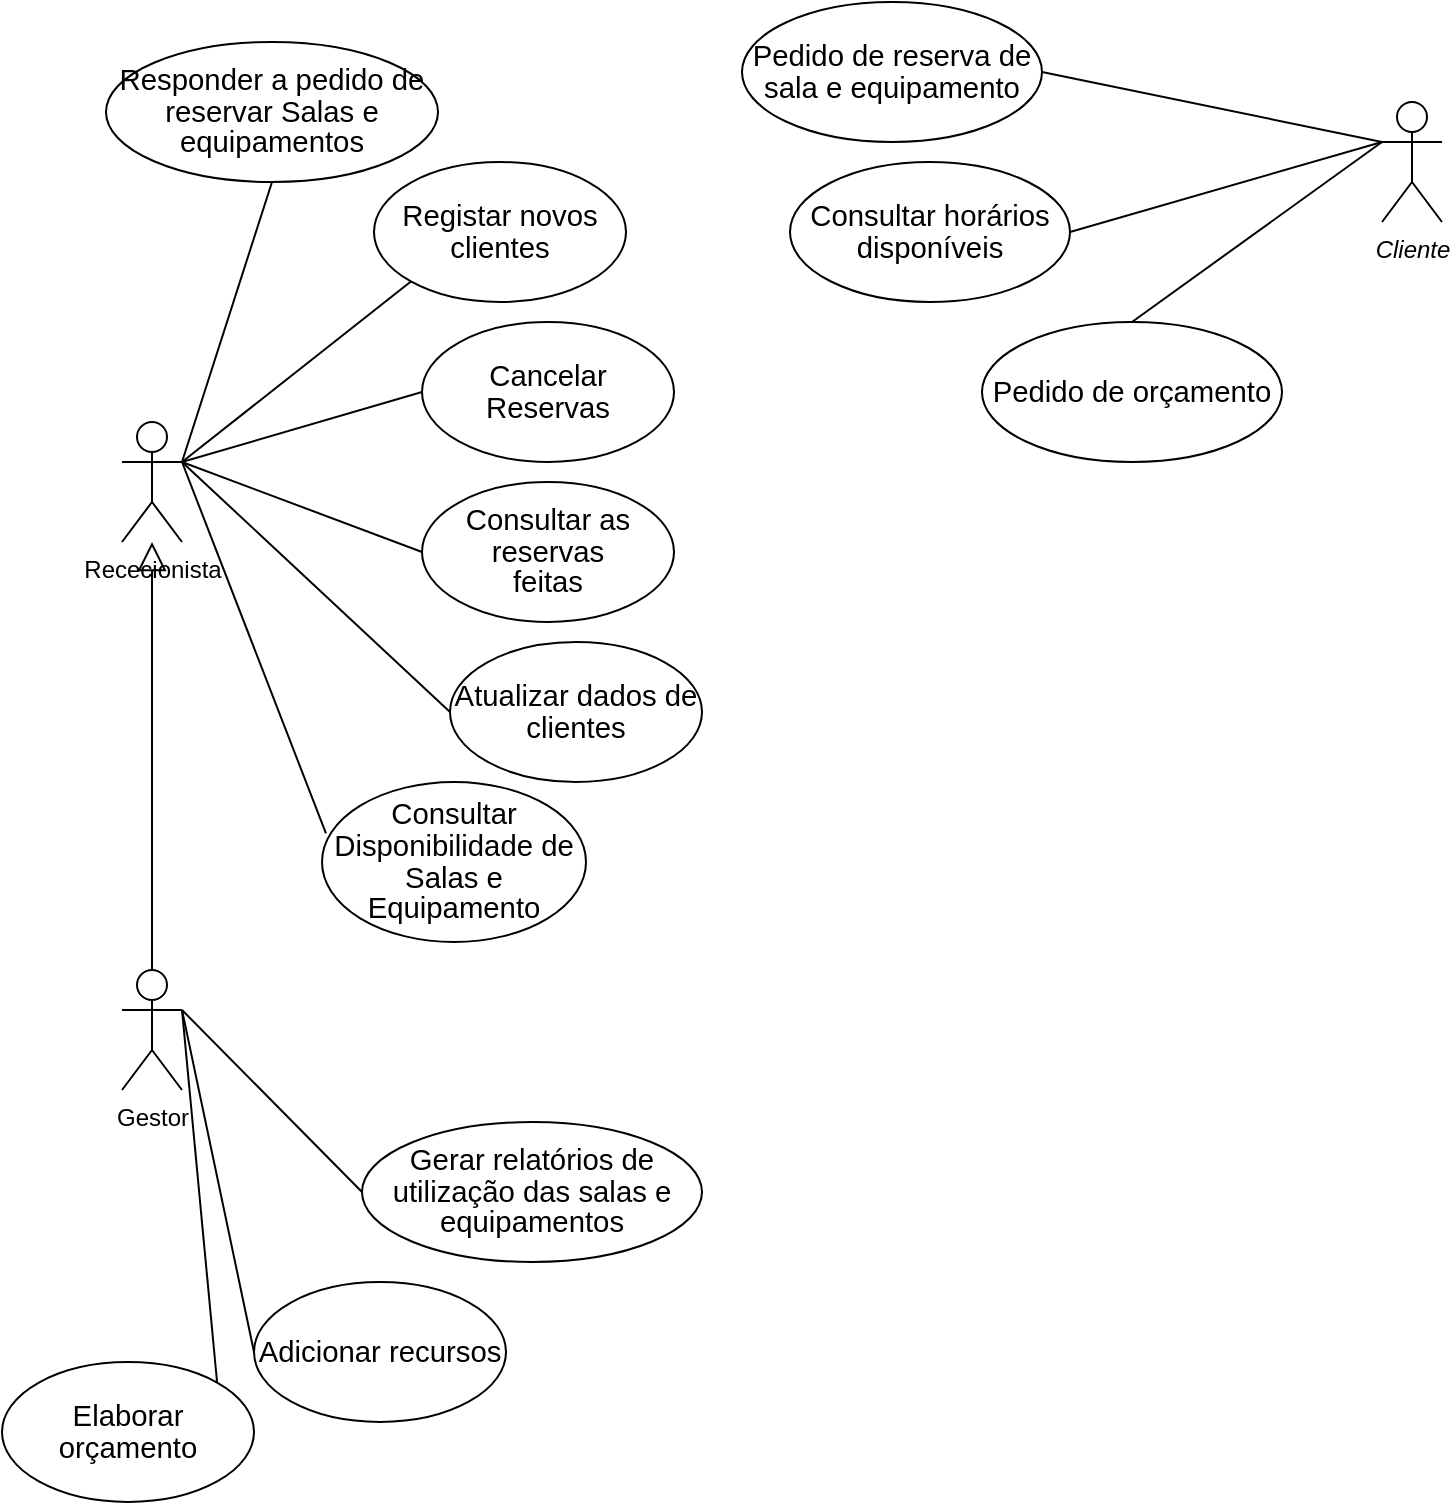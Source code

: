<mxfile version="26.0.2" pages="2">
  <diagram name="Use Case normal" id="_91OfXjMhS5V9stdpYnl">
    <mxGraphModel dx="1290" dy="557" grid="1" gridSize="10" guides="1" tooltips="1" connect="1" arrows="1" fold="1" page="1" pageScale="1" pageWidth="827" pageHeight="1169" math="0" shadow="0">
      <root>
        <mxCell id="0" />
        <mxCell id="1" parent="0" />
        <mxCell id="m1uv0q1TDtLl2snAq41z-1" value="Rececionista" style="shape=umlActor;html=1;verticalLabelPosition=bottom;verticalAlign=top;align=center;" parent="1" vertex="1">
          <mxGeometry x="80" y="270" width="30" height="60" as="geometry" />
        </mxCell>
        <mxCell id="m1uv0q1TDtLl2snAq41z-2" value="Gestor" style="shape=umlActor;html=1;verticalLabelPosition=bottom;verticalAlign=top;align=center;" parent="1" vertex="1">
          <mxGeometry x="80" y="544" width="30" height="60" as="geometry" />
        </mxCell>
        <mxCell id="m1uv0q1TDtLl2snAq41z-6" value="&lt;span style=&quot;font-size:11.0pt;line-height:107%;&lt;br/&gt;font-family:&amp;quot;Aptos&amp;quot;,sans-serif;mso-ascii-theme-font:minor-latin;mso-fareast-font-family:&lt;br/&gt;Aptos;mso-fareast-theme-font:minor-latin;mso-hansi-theme-font:minor-latin;&lt;br/&gt;mso-bidi-font-family:Arial;mso-bidi-theme-font:minor-bidi;mso-ansi-language:&lt;br/&gt;PT;mso-fareast-language:EN-US;mso-bidi-language:AR-SA&quot;&gt;Responder a pedido de reservar Salas e equipamentos&lt;/span&gt;" style="ellipse;whiteSpace=wrap;html=1;fontStyle=0" parent="1" vertex="1">
          <mxGeometry x="72" y="80" width="166" height="70" as="geometry" />
        </mxCell>
        <mxCell id="m1uv0q1TDtLl2snAq41z-10" value="" style="edgeStyle=none;html=1;endArrow=block;endFill=0;endSize=12;verticalAlign=bottom;rounded=0;exitX=0.5;exitY=0;exitDx=0;exitDy=0;exitPerimeter=0;" parent="1" source="m1uv0q1TDtLl2snAq41z-2" target="m1uv0q1TDtLl2snAq41z-1" edge="1">
          <mxGeometry width="160" relative="1" as="geometry">
            <mxPoint x="160" y="430" as="sourcePoint" />
            <mxPoint x="320" y="430" as="targetPoint" />
          </mxGeometry>
        </mxCell>
        <mxCell id="m1uv0q1TDtLl2snAq41z-11" value="&lt;span style=&quot;font-size:11.0pt;line-height:107%;&lt;br/&gt;font-family:&amp;quot;Aptos&amp;quot;,sans-serif;mso-ascii-theme-font:minor-latin;mso-fareast-font-family:&lt;br/&gt;Aptos;mso-fareast-theme-font:minor-latin;mso-hansi-theme-font:minor-latin;&lt;br/&gt;mso-bidi-font-family:Arial;mso-bidi-theme-font:minor-bidi;mso-ansi-language:&lt;br/&gt;PT;mso-fareast-language:EN-US;mso-bidi-language:AR-SA&quot;&gt;Registar novos clientes&lt;/span&gt;" style="ellipse;whiteSpace=wrap;html=1;fontStyle=0" parent="1" vertex="1">
          <mxGeometry x="206" y="140" width="126" height="70" as="geometry" />
        </mxCell>
        <mxCell id="m1uv0q1TDtLl2snAq41z-12" value="&lt;span style=&quot;font-size:11.0pt;line-height:107%;&lt;br/&gt;font-family:&amp;quot;Aptos&amp;quot;,sans-serif;mso-ascii-theme-font:minor-latin;mso-fareast-font-family:&lt;br/&gt;Aptos;mso-fareast-theme-font:minor-latin;mso-hansi-theme-font:minor-latin;&lt;br/&gt;mso-bidi-font-family:Arial;mso-bidi-theme-font:minor-bidi;mso-ansi-language:&lt;br/&gt;PT;mso-fareast-language:EN-US;mso-bidi-language:AR-SA&quot;&gt;Cancelar Reservas&lt;/span&gt;" style="ellipse;whiteSpace=wrap;html=1;fontStyle=0" parent="1" vertex="1">
          <mxGeometry x="230" y="220" width="126" height="70" as="geometry" />
        </mxCell>
        <mxCell id="m1uv0q1TDtLl2snAq41z-13" value="&lt;span style=&quot;font-size:11.0pt;line-height:107%;&lt;br/&gt;font-family:&amp;quot;Aptos&amp;quot;,sans-serif;mso-ascii-theme-font:minor-latin;mso-fareast-font-family:&lt;br/&gt;Aptos;mso-fareast-theme-font:minor-latin;mso-hansi-theme-font:minor-latin;&lt;br/&gt;mso-bidi-font-family:Arial;mso-bidi-theme-font:minor-bidi;mso-ansi-language:&lt;br/&gt;PT;mso-fareast-language:EN-US;mso-bidi-language:AR-SA&quot;&gt;Consultar as reservas&lt;br/&gt;feitas&lt;/span&gt;" style="ellipse;whiteSpace=wrap;html=1;fontStyle=0" parent="1" vertex="1">
          <mxGeometry x="230" y="300" width="126" height="70" as="geometry" />
        </mxCell>
        <mxCell id="m1uv0q1TDtLl2snAq41z-14" value="&lt;span style=&quot;font-size:11.0pt;line-height:107%;&lt;br/&gt;font-family:&amp;quot;Aptos&amp;quot;,sans-serif;mso-ascii-theme-font:minor-latin;mso-fareast-font-family:&lt;br/&gt;Aptos;mso-fareast-theme-font:minor-latin;mso-hansi-theme-font:minor-latin;&lt;br/&gt;mso-bidi-font-family:Arial;mso-bidi-theme-font:minor-bidi;mso-ansi-language:&lt;br/&gt;PT;mso-fareast-language:EN-US;mso-bidi-language:AR-SA&quot;&gt;Atualizar dados de&lt;br/&gt;clientes&lt;/span&gt;" style="ellipse;whiteSpace=wrap;html=1;fontStyle=0" parent="1" vertex="1">
          <mxGeometry x="244" y="380" width="126" height="70" as="geometry" />
        </mxCell>
        <mxCell id="m1uv0q1TDtLl2snAq41z-15" value="&lt;span style=&quot;font-size:11.0pt;line-height:107%;&lt;br/&gt;font-family:&amp;quot;Aptos&amp;quot;,sans-serif;mso-ascii-theme-font:minor-latin;mso-fareast-font-family:&lt;br/&gt;Aptos;mso-fareast-theme-font:minor-latin;mso-hansi-theme-font:minor-latin;&lt;br/&gt;mso-bidi-font-family:Arial;mso-bidi-theme-font:minor-bidi;mso-ansi-language:&lt;br/&gt;PT;mso-fareast-language:EN-US;mso-bidi-language:AR-SA&quot;&gt;Gerar relatórios de&lt;br/&gt;utilização das salas e equipamentos&lt;/span&gt;" style="ellipse;whiteSpace=wrap;html=1;fontStyle=0" parent="1" vertex="1">
          <mxGeometry x="200" y="620" width="170" height="70" as="geometry" />
        </mxCell>
        <mxCell id="m1uv0q1TDtLl2snAq41z-16" value="&lt;span style=&quot;font-size:11.0pt;line-height:107%;&lt;br/&gt;font-family:&amp;quot;Aptos&amp;quot;,sans-serif;mso-ascii-theme-font:minor-latin;mso-fareast-font-family:&lt;br/&gt;Aptos;mso-fareast-theme-font:minor-latin;mso-hansi-theme-font:minor-latin;&lt;br/&gt;mso-bidi-font-family:Arial;mso-bidi-theme-font:minor-bidi;mso-ansi-language:&lt;br/&gt;PT;mso-fareast-language:EN-US;mso-bidi-language:AR-SA&quot;&gt;Adicionar recursos&lt;/span&gt;" style="ellipse;whiteSpace=wrap;html=1;fontStyle=0" parent="1" vertex="1">
          <mxGeometry x="146" y="700" width="126" height="70" as="geometry" />
        </mxCell>
        <mxCell id="m1uv0q1TDtLl2snAq41z-18" value="&lt;span style=&quot;font-size:11.0pt;line-height:107%;&lt;br/&gt;font-family:&amp;quot;Aptos&amp;quot;,sans-serif;mso-ascii-theme-font:minor-latin;mso-fareast-font-family:&lt;br/&gt;Aptos;mso-fareast-theme-font:minor-latin;mso-hansi-theme-font:minor-latin;&lt;br/&gt;mso-bidi-font-family:Arial;mso-bidi-theme-font:minor-bidi;mso-ansi-language:&lt;br/&gt;PT;mso-fareast-language:EN-US;mso-bidi-language:AR-SA&quot;&gt;Elaborar orçamento&lt;/span&gt;" style="ellipse;whiteSpace=wrap;html=1;fontStyle=0" parent="1" vertex="1">
          <mxGeometry x="20" y="740" width="126" height="70" as="geometry" />
        </mxCell>
        <mxCell id="m1uv0q1TDtLl2snAq41z-20" value="" style="edgeStyle=none;html=1;endArrow=none;verticalAlign=bottom;rounded=0;exitX=1;exitY=0.333;exitDx=0;exitDy=0;exitPerimeter=0;entryX=0.5;entryY=1;entryDx=0;entryDy=0;" parent="1" source="m1uv0q1TDtLl2snAq41z-1" target="m1uv0q1TDtLl2snAq41z-6" edge="1">
          <mxGeometry width="160" relative="1" as="geometry">
            <mxPoint x="110" y="240" as="sourcePoint" />
            <mxPoint x="270" y="240" as="targetPoint" />
          </mxGeometry>
        </mxCell>
        <mxCell id="m1uv0q1TDtLl2snAq41z-21" value="" style="edgeStyle=none;html=1;endArrow=none;verticalAlign=bottom;rounded=0;exitX=1;exitY=0.333;exitDx=0;exitDy=0;exitPerimeter=0;entryX=0;entryY=1;entryDx=0;entryDy=0;" parent="1" source="m1uv0q1TDtLl2snAq41z-1" target="m1uv0q1TDtLl2snAq41z-11" edge="1">
          <mxGeometry width="160" relative="1" as="geometry">
            <mxPoint x="110" y="240" as="sourcePoint" />
            <mxPoint x="270" y="240" as="targetPoint" />
          </mxGeometry>
        </mxCell>
        <mxCell id="m1uv0q1TDtLl2snAq41z-22" value="" style="edgeStyle=none;html=1;endArrow=none;verticalAlign=bottom;rounded=0;entryX=0;entryY=0.5;entryDx=0;entryDy=0;" parent="1" target="m1uv0q1TDtLl2snAq41z-12" edge="1">
          <mxGeometry width="160" relative="1" as="geometry">
            <mxPoint x="110" y="290" as="sourcePoint" />
            <mxPoint x="234" y="210" as="targetPoint" />
          </mxGeometry>
        </mxCell>
        <mxCell id="m1uv0q1TDtLl2snAq41z-23" value="" style="edgeStyle=none;html=1;endArrow=none;verticalAlign=bottom;rounded=0;entryX=0;entryY=0.5;entryDx=0;entryDy=0;exitX=1;exitY=0.333;exitDx=0;exitDy=0;exitPerimeter=0;" parent="1" source="m1uv0q1TDtLl2snAq41z-1" target="m1uv0q1TDtLl2snAq41z-13" edge="1">
          <mxGeometry width="160" relative="1" as="geometry">
            <mxPoint x="120" y="300" as="sourcePoint" />
            <mxPoint x="237" y="264" as="targetPoint" />
          </mxGeometry>
        </mxCell>
        <mxCell id="m1uv0q1TDtLl2snAq41z-24" value="" style="edgeStyle=none;html=1;endArrow=none;verticalAlign=bottom;rounded=0;entryX=0;entryY=0.5;entryDx=0;entryDy=0;exitX=1;exitY=0.333;exitDx=0;exitDy=0;exitPerimeter=0;" parent="1" source="m1uv0q1TDtLl2snAq41z-1" target="m1uv0q1TDtLl2snAq41z-14" edge="1">
          <mxGeometry width="160" relative="1" as="geometry">
            <mxPoint x="120" y="310" as="sourcePoint" />
            <mxPoint x="240" y="345" as="targetPoint" />
          </mxGeometry>
        </mxCell>
        <mxCell id="m1uv0q1TDtLl2snAq41z-25" value="" style="edgeStyle=none;html=1;endArrow=none;verticalAlign=bottom;rounded=0;entryX=0;entryY=0.5;entryDx=0;entryDy=0;exitX=1;exitY=0.333;exitDx=0;exitDy=0;exitPerimeter=0;" parent="1" source="m1uv0q1TDtLl2snAq41z-2" target="m1uv0q1TDtLl2snAq41z-15" edge="1">
          <mxGeometry width="160" relative="1" as="geometry">
            <mxPoint x="120" y="300" as="sourcePoint" />
            <mxPoint x="240" y="425" as="targetPoint" />
          </mxGeometry>
        </mxCell>
        <mxCell id="m1uv0q1TDtLl2snAq41z-26" value="" style="edgeStyle=none;html=1;endArrow=none;verticalAlign=bottom;rounded=0;entryX=0;entryY=0.5;entryDx=0;entryDy=0;exitX=1;exitY=0.333;exitDx=0;exitDy=0;exitPerimeter=0;" parent="1" source="m1uv0q1TDtLl2snAq41z-2" target="m1uv0q1TDtLl2snAq41z-16" edge="1">
          <mxGeometry width="160" relative="1" as="geometry">
            <mxPoint x="120" y="490" as="sourcePoint" />
            <mxPoint x="240" y="505" as="targetPoint" />
          </mxGeometry>
        </mxCell>
        <mxCell id="m1uv0q1TDtLl2snAq41z-28" value="" style="edgeStyle=none;html=1;endArrow=none;verticalAlign=bottom;rounded=0;entryX=1;entryY=0;entryDx=0;entryDy=0;exitX=1;exitY=0.333;exitDx=0;exitDy=0;exitPerimeter=0;" parent="1" source="m1uv0q1TDtLl2snAq41z-2" target="m1uv0q1TDtLl2snAq41z-18" edge="1">
          <mxGeometry width="160" relative="1" as="geometry">
            <mxPoint x="120" y="490" as="sourcePoint" />
            <mxPoint x="208" y="640" as="targetPoint" />
          </mxGeometry>
        </mxCell>
        <mxCell id="m1uv0q1TDtLl2snAq41z-29" value="&lt;i&gt;Cliente&lt;/i&gt;" style="shape=umlActor;html=1;verticalLabelPosition=bottom;verticalAlign=top;align=center;" parent="1" vertex="1">
          <mxGeometry x="710" y="110" width="30" height="60" as="geometry" />
        </mxCell>
        <mxCell id="m1uv0q1TDtLl2snAq41z-33" value="" style="edgeStyle=none;html=1;endArrow=none;verticalAlign=bottom;rounded=0;exitX=1;exitY=0.5;exitDx=0;exitDy=0;entryX=0;entryY=0.333;entryDx=0;entryDy=0;entryPerimeter=0;" parent="1" source="m1uv0q1TDtLl2snAq41z-35" target="m1uv0q1TDtLl2snAq41z-29" edge="1">
          <mxGeometry width="160" relative="1" as="geometry">
            <mxPoint x="342" y="185" as="sourcePoint" />
            <mxPoint x="590" y="230" as="targetPoint" />
          </mxGeometry>
        </mxCell>
        <mxCell id="m1uv0q1TDtLl2snAq41z-35" value="&lt;span style=&quot;font-size:11.0pt;line-height:107%;&lt;br/&gt;font-family:&amp;quot;Aptos&amp;quot;,sans-serif;mso-ascii-theme-font:minor-latin;mso-fareast-font-family:&lt;br/&gt;Aptos;mso-fareast-theme-font:minor-latin;mso-hansi-theme-font:minor-latin;&lt;br/&gt;mso-bidi-font-family:Arial;mso-bidi-theme-font:minor-bidi;mso-ansi-language:&lt;br/&gt;PT;mso-fareast-language:EN-US;mso-bidi-language:AR-SA&quot;&gt;Consultar horários disponíveis&lt;/span&gt;" style="ellipse;whiteSpace=wrap;html=1;" parent="1" vertex="1">
          <mxGeometry x="414" y="140" width="140" height="70" as="geometry" />
        </mxCell>
        <mxCell id="m1uv0q1TDtLl2snAq41z-36" value="" style="edgeStyle=none;html=1;endArrow=none;verticalAlign=bottom;rounded=0;entryX=0;entryY=0.333;entryDx=0;entryDy=0;entryPerimeter=0;exitX=1;exitY=0.5;exitDx=0;exitDy=0;" parent="1" source="MSG8KeS3NSB1iy2sjHzy-1" target="m1uv0q1TDtLl2snAq41z-29" edge="1">
          <mxGeometry width="160" relative="1" as="geometry">
            <mxPoint x="560" y="120" as="sourcePoint" />
            <mxPoint x="730" y="190" as="targetPoint" />
          </mxGeometry>
        </mxCell>
        <mxCell id="R8Dc4k4uLWk9_VorOqXX-2" value="&lt;span style=&quot;font-size:11.0pt;line-height:107%;&lt;br/&gt;font-family:&amp;quot;Aptos&amp;quot;,sans-serif;mso-ascii-theme-font:minor-latin;mso-fareast-font-family:&lt;br/&gt;Aptos;mso-fareast-theme-font:minor-latin;mso-hansi-theme-font:minor-latin;&lt;br/&gt;mso-bidi-font-family:Arial;mso-bidi-theme-font:minor-bidi;mso-ansi-language:&lt;br/&gt;PT;mso-fareast-language:EN-US;mso-bidi-language:AR-SA&quot;&gt;Consultar Disponibilidade de Salas e Equipamento&lt;/span&gt;" style="ellipse;whiteSpace=wrap;html=1;fontStyle=0" parent="1" vertex="1">
          <mxGeometry x="180" y="450" width="132" height="80" as="geometry" />
        </mxCell>
        <mxCell id="R8Dc4k4uLWk9_VorOqXX-4" value="" style="edgeStyle=none;html=1;endArrow=none;verticalAlign=bottom;rounded=0;entryX=0.015;entryY=0.321;entryDx=0;entryDy=0;entryPerimeter=0;" parent="1" target="R8Dc4k4uLWk9_VorOqXX-2" edge="1">
          <mxGeometry width="160" relative="1" as="geometry">
            <mxPoint x="110" y="290" as="sourcePoint" />
            <mxPoint x="238" y="495" as="targetPoint" />
          </mxGeometry>
        </mxCell>
        <mxCell id="MSG8KeS3NSB1iy2sjHzy-1" value="&lt;span style=&quot;font-size:11.0pt;line-height:107%;&lt;br/&gt;font-family:&amp;quot;Aptos&amp;quot;,sans-serif;mso-ascii-theme-font:minor-latin;mso-fareast-font-family:&lt;br/&gt;Aptos;mso-fareast-theme-font:minor-latin;mso-hansi-theme-font:minor-latin;&lt;br/&gt;mso-bidi-font-family:Arial;mso-bidi-theme-font:minor-bidi;mso-ansi-language:&lt;br/&gt;PT;mso-fareast-language:EN-US;mso-bidi-language:AR-SA&quot;&gt;Pedido de reserva de sala e equipamento&lt;/span&gt;" style="ellipse;whiteSpace=wrap;html=1;" parent="1" vertex="1">
          <mxGeometry x="390" y="60" width="150" height="70" as="geometry" />
        </mxCell>
        <mxCell id="MSG8KeS3NSB1iy2sjHzy-2" value="&lt;span style=&quot;font-size:11.0pt;line-height:107%;&lt;br/&gt;font-family:&amp;quot;Aptos&amp;quot;,sans-serif;mso-ascii-theme-font:minor-latin;mso-fareast-font-family:&lt;br/&gt;Aptos;mso-fareast-theme-font:minor-latin;mso-hansi-theme-font:minor-latin;&lt;br/&gt;mso-bidi-font-family:Arial;mso-bidi-theme-font:minor-bidi;mso-ansi-language:&lt;br/&gt;PT;mso-fareast-language:EN-US;mso-bidi-language:AR-SA&quot;&gt;Pedido de orçamento&lt;/span&gt;" style="ellipse;whiteSpace=wrap;html=1;" parent="1" vertex="1">
          <mxGeometry x="510" y="220" width="150" height="70" as="geometry" />
        </mxCell>
        <mxCell id="MSG8KeS3NSB1iy2sjHzy-3" value="" style="edgeStyle=none;html=1;endArrow=none;verticalAlign=bottom;rounded=0;exitX=0.5;exitY=0;exitDx=0;exitDy=0;entryX=0;entryY=0.333;entryDx=0;entryDy=0;entryPerimeter=0;" parent="1" source="MSG8KeS3NSB1iy2sjHzy-2" target="m1uv0q1TDtLl2snAq41z-29" edge="1">
          <mxGeometry width="160" relative="1" as="geometry">
            <mxPoint x="656" y="335" as="sourcePoint" />
            <mxPoint x="720" y="140" as="targetPoint" />
          </mxGeometry>
        </mxCell>
      </root>
    </mxGraphModel>
  </diagram>
  <diagram id="ArhfXLuCR7dbKw8Y2yjF" name="Com casos indevidos ">
    <mxGraphModel dx="1248" dy="534" grid="1" gridSize="10" guides="1" tooltips="1" connect="1" arrows="1" fold="1" page="1" pageScale="1" pageWidth="827" pageHeight="1169" math="0" shadow="0">
      <root>
        <mxCell id="0" />
        <mxCell id="1" parent="0" />
        <mxCell id="BONhmQp1cz_VI1bNRg2f-1" value="Rececionista" style="shape=umlActor;html=1;verticalLabelPosition=bottom;verticalAlign=top;align=center;" parent="1" vertex="1">
          <mxGeometry x="70" y="280" width="30" height="60" as="geometry" />
        </mxCell>
        <mxCell id="BONhmQp1cz_VI1bNRg2f-2" value="Gestor" style="shape=umlActor;html=1;verticalLabelPosition=bottom;verticalAlign=top;align=center;" parent="1" vertex="1">
          <mxGeometry x="70" y="554" width="30" height="60" as="geometry" />
        </mxCell>
        <mxCell id="BONhmQp1cz_VI1bNRg2f-3" value="&lt;span style=&quot;font-size:11.0pt;line-height:107%;&lt;br/&gt;font-family:&amp;quot;Aptos&amp;quot;,sans-serif;mso-ascii-theme-font:minor-latin;mso-fareast-font-family:&lt;br/&gt;Aptos;mso-fareast-theme-font:minor-latin;mso-hansi-theme-font:minor-latin;&lt;br/&gt;mso-bidi-font-family:Arial;mso-bidi-theme-font:minor-bidi;mso-ansi-language:&lt;br/&gt;PT;mso-fareast-language:EN-US;mso-bidi-language:AR-SA&quot;&gt;Responder a pedido de reservas de salas/equip.&lt;/span&gt;" style="ellipse;whiteSpace=wrap;html=1;fontStyle=0" parent="1" vertex="1">
          <mxGeometry x="120" y="80" width="180" height="70" as="geometry" />
        </mxCell>
        <mxCell id="BONhmQp1cz_VI1bNRg2f-4" value="" style="edgeStyle=none;html=1;endArrow=block;endFill=0;endSize=12;verticalAlign=bottom;rounded=0;exitX=0.5;exitY=0;exitDx=0;exitDy=0;exitPerimeter=0;" parent="1" source="BONhmQp1cz_VI1bNRg2f-2" target="BONhmQp1cz_VI1bNRg2f-1" edge="1">
          <mxGeometry width="160" relative="1" as="geometry">
            <mxPoint x="150" y="440" as="sourcePoint" />
            <mxPoint x="310" y="440" as="targetPoint" />
          </mxGeometry>
        </mxCell>
        <mxCell id="BONhmQp1cz_VI1bNRg2f-5" value="&lt;span style=&quot;font-size:11.0pt;line-height:107%;&lt;br/&gt;font-family:&amp;quot;Aptos&amp;quot;,sans-serif;mso-ascii-theme-font:minor-latin;mso-fareast-font-family:&lt;br/&gt;Aptos;mso-fareast-theme-font:minor-latin;mso-hansi-theme-font:minor-latin;&lt;br/&gt;mso-bidi-font-family:Arial;mso-bidi-theme-font:minor-bidi;mso-ansi-language:&lt;br/&gt;PT;mso-fareast-language:EN-US;mso-bidi-language:AR-SA&quot;&gt;Registar novos clientes&lt;/span&gt;" style="ellipse;whiteSpace=wrap;html=1;fontStyle=0" parent="1" vertex="1">
          <mxGeometry x="196" y="150" width="126" height="70" as="geometry" />
        </mxCell>
        <mxCell id="BONhmQp1cz_VI1bNRg2f-6" value="&lt;span style=&quot;font-size:11.0pt;line-height:107%;&lt;br/&gt;font-family:&amp;quot;Aptos&amp;quot;,sans-serif;mso-ascii-theme-font:minor-latin;mso-fareast-font-family:&lt;br/&gt;Aptos;mso-fareast-theme-font:minor-latin;mso-hansi-theme-font:minor-latin;&lt;br/&gt;mso-bidi-font-family:Arial;mso-bidi-theme-font:minor-bidi;mso-ansi-language:&lt;br/&gt;PT;mso-fareast-language:EN-US;mso-bidi-language:AR-SA&quot;&gt;Cancelar Reservas&lt;/span&gt;" style="ellipse;whiteSpace=wrap;html=1;fontStyle=0" parent="1" vertex="1">
          <mxGeometry x="220" y="230" width="126" height="70" as="geometry" />
        </mxCell>
        <mxCell id="BONhmQp1cz_VI1bNRg2f-7" value="&lt;span style=&quot;font-size:11.0pt;line-height:107%;&lt;br/&gt;font-family:&amp;quot;Aptos&amp;quot;,sans-serif;mso-ascii-theme-font:minor-latin;mso-fareast-font-family:&lt;br/&gt;Aptos;mso-fareast-theme-font:minor-latin;mso-hansi-theme-font:minor-latin;&lt;br/&gt;mso-bidi-font-family:Arial;mso-bidi-theme-font:minor-bidi;mso-ansi-language:&lt;br/&gt;PT;mso-fareast-language:EN-US;mso-bidi-language:AR-SA&quot;&gt;Consultar as reservas&lt;br/&gt;feitas&lt;/span&gt;" style="ellipse;whiteSpace=wrap;html=1;fontStyle=0" parent="1" vertex="1">
          <mxGeometry x="220" y="310" width="126" height="70" as="geometry" />
        </mxCell>
        <mxCell id="BONhmQp1cz_VI1bNRg2f-8" value="&lt;span style=&quot;font-size:11.0pt;line-height:107%;&lt;br/&gt;font-family:&amp;quot;Aptos&amp;quot;,sans-serif;mso-ascii-theme-font:minor-latin;mso-fareast-font-family:&lt;br/&gt;Aptos;mso-fareast-theme-font:minor-latin;mso-hansi-theme-font:minor-latin;&lt;br/&gt;mso-bidi-font-family:Arial;mso-bidi-theme-font:minor-bidi;mso-ansi-language:&lt;br/&gt;PT;mso-fareast-language:EN-US;mso-bidi-language:AR-SA&quot;&gt;Atualizar dados de&lt;br/&gt;clientes&lt;/span&gt;" style="ellipse;whiteSpace=wrap;html=1;fontStyle=0" parent="1" vertex="1">
          <mxGeometry x="234" y="390" width="126" height="70" as="geometry" />
        </mxCell>
        <mxCell id="BONhmQp1cz_VI1bNRg2f-9" value="&lt;span style=&quot;font-size:11.0pt;line-height:107%;&lt;br/&gt;font-family:&amp;quot;Aptos&amp;quot;,sans-serif;mso-ascii-theme-font:minor-latin;mso-fareast-font-family:&lt;br/&gt;Aptos;mso-fareast-theme-font:minor-latin;mso-hansi-theme-font:minor-latin;&lt;br/&gt;mso-bidi-font-family:Arial;mso-bidi-theme-font:minor-bidi;mso-ansi-language:&lt;br/&gt;PT;mso-fareast-language:EN-US;mso-bidi-language:AR-SA&quot;&gt;Gerar relatórios de&lt;br/&gt;utilização das salas e equipamentos&lt;/span&gt;" style="ellipse;whiteSpace=wrap;html=1;fontStyle=0" parent="1" vertex="1">
          <mxGeometry x="190" y="630" width="170" height="70" as="geometry" />
        </mxCell>
        <mxCell id="BONhmQp1cz_VI1bNRg2f-10" value="&lt;span style=&quot;font-size:11.0pt;line-height:107%;&lt;br/&gt;font-family:&amp;quot;Aptos&amp;quot;,sans-serif;mso-ascii-theme-font:minor-latin;mso-fareast-font-family:&lt;br/&gt;Aptos;mso-fareast-theme-font:minor-latin;mso-hansi-theme-font:minor-latin;&lt;br/&gt;mso-bidi-font-family:Arial;mso-bidi-theme-font:minor-bidi;mso-ansi-language:&lt;br/&gt;PT;mso-fareast-language:EN-US;mso-bidi-language:AR-SA&quot;&gt;Adicionar recursos&lt;/span&gt;" style="ellipse;whiteSpace=wrap;html=1;fontStyle=0" parent="1" vertex="1">
          <mxGeometry x="136" y="710" width="126" height="70" as="geometry" />
        </mxCell>
        <mxCell id="BONhmQp1cz_VI1bNRg2f-12" value="&lt;span style=&quot;font-size:11.0pt;line-height:107%;&lt;br/&gt;font-family:&amp;quot;Aptos&amp;quot;,sans-serif;mso-ascii-theme-font:minor-latin;mso-fareast-font-family:&lt;br/&gt;Aptos;mso-fareast-theme-font:minor-latin;mso-hansi-theme-font:minor-latin;&lt;br/&gt;mso-bidi-font-family:Arial;mso-bidi-theme-font:minor-bidi;mso-ansi-language:&lt;br/&gt;PT;mso-fareast-language:EN-US;mso-bidi-language:AR-SA&quot;&gt;Elaborar orçamento&lt;/span&gt;" style="ellipse;whiteSpace=wrap;html=1;fontStyle=0" parent="1" vertex="1">
          <mxGeometry x="10" y="750" width="126" height="70" as="geometry" />
        </mxCell>
        <mxCell id="BONhmQp1cz_VI1bNRg2f-13" value="" style="edgeStyle=none;html=1;endArrow=none;verticalAlign=bottom;rounded=0;exitX=1;exitY=0.333;exitDx=0;exitDy=0;exitPerimeter=0;entryX=0.5;entryY=1;entryDx=0;entryDy=0;" parent="1" source="BONhmQp1cz_VI1bNRg2f-1" target="BONhmQp1cz_VI1bNRg2f-3" edge="1">
          <mxGeometry width="160" relative="1" as="geometry">
            <mxPoint x="100" y="250" as="sourcePoint" />
            <mxPoint x="260" y="250" as="targetPoint" />
          </mxGeometry>
        </mxCell>
        <mxCell id="BONhmQp1cz_VI1bNRg2f-14" value="" style="edgeStyle=none;html=1;endArrow=none;verticalAlign=bottom;rounded=0;exitX=1;exitY=0.333;exitDx=0;exitDy=0;exitPerimeter=0;entryX=0;entryY=1;entryDx=0;entryDy=0;" parent="1" source="BONhmQp1cz_VI1bNRg2f-1" target="BONhmQp1cz_VI1bNRg2f-5" edge="1">
          <mxGeometry width="160" relative="1" as="geometry">
            <mxPoint x="100" y="250" as="sourcePoint" />
            <mxPoint x="260" y="250" as="targetPoint" />
          </mxGeometry>
        </mxCell>
        <mxCell id="BONhmQp1cz_VI1bNRg2f-15" value="" style="edgeStyle=none;html=1;endArrow=none;verticalAlign=bottom;rounded=0;entryX=0;entryY=0.5;entryDx=0;entryDy=0;" parent="1" target="BONhmQp1cz_VI1bNRg2f-6" edge="1">
          <mxGeometry width="160" relative="1" as="geometry">
            <mxPoint x="100" y="300" as="sourcePoint" />
            <mxPoint x="224" y="220" as="targetPoint" />
          </mxGeometry>
        </mxCell>
        <mxCell id="BONhmQp1cz_VI1bNRg2f-16" value="" style="edgeStyle=none;html=1;endArrow=none;verticalAlign=bottom;rounded=0;entryX=0;entryY=0.5;entryDx=0;entryDy=0;exitX=1;exitY=0.333;exitDx=0;exitDy=0;exitPerimeter=0;" parent="1" source="BONhmQp1cz_VI1bNRg2f-1" target="BONhmQp1cz_VI1bNRg2f-7" edge="1">
          <mxGeometry width="160" relative="1" as="geometry">
            <mxPoint x="110" y="310" as="sourcePoint" />
            <mxPoint x="227" y="274" as="targetPoint" />
          </mxGeometry>
        </mxCell>
        <mxCell id="BONhmQp1cz_VI1bNRg2f-17" value="" style="edgeStyle=none;html=1;endArrow=none;verticalAlign=bottom;rounded=0;entryX=0;entryY=0.5;entryDx=0;entryDy=0;exitX=1;exitY=0.333;exitDx=0;exitDy=0;exitPerimeter=0;" parent="1" source="BONhmQp1cz_VI1bNRg2f-1" target="BONhmQp1cz_VI1bNRg2f-8" edge="1">
          <mxGeometry width="160" relative="1" as="geometry">
            <mxPoint x="110" y="320" as="sourcePoint" />
            <mxPoint x="230" y="355" as="targetPoint" />
          </mxGeometry>
        </mxCell>
        <mxCell id="BONhmQp1cz_VI1bNRg2f-18" value="" style="edgeStyle=none;html=1;endArrow=none;verticalAlign=bottom;rounded=0;entryX=0;entryY=0.5;entryDx=0;entryDy=0;exitX=1;exitY=0.333;exitDx=0;exitDy=0;exitPerimeter=0;" parent="1" source="BONhmQp1cz_VI1bNRg2f-2" target="BONhmQp1cz_VI1bNRg2f-9" edge="1">
          <mxGeometry width="160" relative="1" as="geometry">
            <mxPoint x="110" y="310" as="sourcePoint" />
            <mxPoint x="230" y="435" as="targetPoint" />
          </mxGeometry>
        </mxCell>
        <mxCell id="BONhmQp1cz_VI1bNRg2f-19" value="" style="edgeStyle=none;html=1;endArrow=none;verticalAlign=bottom;rounded=0;entryX=0;entryY=0.5;entryDx=0;entryDy=0;exitX=1;exitY=0.333;exitDx=0;exitDy=0;exitPerimeter=0;" parent="1" source="BONhmQp1cz_VI1bNRg2f-2" target="BONhmQp1cz_VI1bNRg2f-10" edge="1">
          <mxGeometry width="160" relative="1" as="geometry">
            <mxPoint x="110" y="500" as="sourcePoint" />
            <mxPoint x="230" y="515" as="targetPoint" />
          </mxGeometry>
        </mxCell>
        <mxCell id="BONhmQp1cz_VI1bNRg2f-21" value="" style="edgeStyle=none;html=1;endArrow=none;verticalAlign=bottom;rounded=0;entryX=1;entryY=0;entryDx=0;entryDy=0;exitX=1;exitY=0.333;exitDx=0;exitDy=0;exitPerimeter=0;" parent="1" source="BONhmQp1cz_VI1bNRg2f-2" target="BONhmQp1cz_VI1bNRg2f-12" edge="1">
          <mxGeometry width="160" relative="1" as="geometry">
            <mxPoint x="110" y="500" as="sourcePoint" />
            <mxPoint x="198" y="650" as="targetPoint" />
          </mxGeometry>
        </mxCell>
        <mxCell id="BONhmQp1cz_VI1bNRg2f-22" value="&lt;i&gt;Cliente&lt;/i&gt;" style="shape=umlActor;html=1;verticalLabelPosition=bottom;verticalAlign=top;align=center;" parent="1" vertex="1">
          <mxGeometry x="700" y="120" width="30" height="60" as="geometry" />
        </mxCell>
        <mxCell id="BONhmQp1cz_VI1bNRg2f-24" value="" style="edgeStyle=none;html=1;endArrow=none;verticalAlign=bottom;rounded=0;entryX=0;entryY=0.333;entryDx=0;entryDy=0;entryPerimeter=0;" parent="1" source="BONhmQp1cz_VI1bNRg2f-25" target="BONhmQp1cz_VI1bNRg2f-22" edge="1">
          <mxGeometry width="160" relative="1" as="geometry">
            <mxPoint x="332" y="195" as="sourcePoint" />
            <mxPoint x="580" y="240" as="targetPoint" />
          </mxGeometry>
        </mxCell>
        <mxCell id="BONhmQp1cz_VI1bNRg2f-25" value="&lt;span style=&quot;font-size:11.0pt;line-height:107%;&lt;br/&gt;font-family:&amp;quot;Aptos&amp;quot;,sans-serif;mso-ascii-theme-font:minor-latin;mso-fareast-font-family:&lt;br/&gt;Aptos;mso-fareast-theme-font:minor-latin;mso-hansi-theme-font:minor-latin;&lt;br/&gt;mso-bidi-font-family:Arial;mso-bidi-theme-font:minor-bidi;mso-ansi-language:&lt;br/&gt;PT;mso-fareast-language:EN-US;mso-bidi-language:AR-SA&quot;&gt;Consultar horários disponíveis&lt;/span&gt;" style="ellipse;whiteSpace=wrap;html=1;" parent="1" vertex="1">
          <mxGeometry x="404" y="150" width="140" height="70" as="geometry" />
        </mxCell>
        <mxCell id="BONhmQp1cz_VI1bNRg2f-30" value="&lt;span style=&quot;font-size:11.0pt;line-height:107%;&lt;br/&gt;font-family:&amp;quot;Aptos&amp;quot;,sans-serif;mso-ascii-theme-font:minor-latin;mso-fareast-font-family:&lt;br/&gt;Aptos;mso-fareast-theme-font:minor-latin;mso-hansi-theme-font:minor-latin;&lt;br/&gt;mso-bidi-font-family:Arial;mso-bidi-theme-font:minor-bidi;mso-ansi-language:&lt;br/&gt;PT;mso-fareast-language:EN-US;mso-bidi-language:AR-SA&quot;&gt;Consultar Disponibilidade de Salas e Equipamento&lt;/span&gt;" style="ellipse;whiteSpace=wrap;html=1;fontStyle=0" parent="1" vertex="1">
          <mxGeometry x="146" y="470" width="176" height="80" as="geometry" />
        </mxCell>
        <mxCell id="BONhmQp1cz_VI1bNRg2f-31" value="" style="edgeStyle=none;html=1;endArrow=none;verticalAlign=bottom;rounded=0;entryX=0.015;entryY=0.321;entryDx=0;entryDy=0;entryPerimeter=0;" parent="1" target="BONhmQp1cz_VI1bNRg2f-30" edge="1">
          <mxGeometry width="160" relative="1" as="geometry">
            <mxPoint x="100" y="300" as="sourcePoint" />
            <mxPoint x="228" y="505" as="targetPoint" />
          </mxGeometry>
        </mxCell>
        <mxCell id="BONhmQp1cz_VI1bNRg2f-36" value="&lt;font color=&quot;#cd4c4c&quot;&gt;Funcionário&amp;nbsp;&lt;/font&gt;&lt;div&gt;&lt;font color=&quot;#cd4c4c&quot;&gt;desonesto&lt;/font&gt;&lt;/div&gt;" style="shape=umlActor;html=1;verticalLabelPosition=bottom;verticalAlign=top;align=center;fillColor=#f8cecc;strokeColor=#b85450;" parent="1" vertex="1">
          <mxGeometry x="370" y="720" width="30" height="60" as="geometry" />
        </mxCell>
        <mxCell id="BONhmQp1cz_VI1bNRg2f-37" value="&lt;font color=&quot;#cd4c4c&quot;&gt;ator falso&lt;/font&gt;" style="shape=umlActor;html=1;verticalLabelPosition=bottom;verticalAlign=top;align=center;fillColor=#f8cecc;strokeColor=#b85450;" parent="1" vertex="1">
          <mxGeometry x="697" y="380" width="30" height="60" as="geometry" />
        </mxCell>
        <mxCell id="BONhmQp1cz_VI1bNRg2f-38" value="&lt;font color=&quot;#cd4c4c&quot;&gt;usar ID roubado&lt;/font&gt;&lt;div&gt;&lt;font color=&quot;#cd4c4c&quot;&gt;para cancelar uma reserva já feita.&lt;/font&gt;&lt;/div&gt;" style="ellipse;whiteSpace=wrap;html=1;strokeColor=#CD4C4C;" parent="1" vertex="1">
          <mxGeometry x="460" y="340" width="140" height="70" as="geometry" />
        </mxCell>
        <mxCell id="BONhmQp1cz_VI1bNRg2f-39" value="" style="edgeStyle=none;html=1;endArrow=none;verticalAlign=bottom;rounded=0;entryX=0;entryY=0.333;entryDx=0;entryDy=0;entryPerimeter=0;exitX=1;exitY=0.5;exitDx=0;exitDy=0;strokeColor=#CD4C4C;" parent="1" source="BONhmQp1cz_VI1bNRg2f-38" target="BONhmQp1cz_VI1bNRg2f-37" edge="1">
          <mxGeometry width="160" relative="1" as="geometry">
            <mxPoint x="540" y="440" as="sourcePoint" />
            <mxPoint x="710" y="380" as="targetPoint" />
          </mxGeometry>
        </mxCell>
        <mxCell id="BONhmQp1cz_VI1bNRg2f-40" value="Pedido de reserva de sala e equipamento" style="ellipse;whiteSpace=wrap;html=1;" parent="1" vertex="1">
          <mxGeometry x="430" y="60" width="140" height="70" as="geometry" />
        </mxCell>
        <mxCell id="BONhmQp1cz_VI1bNRg2f-41" value="" style="edgeStyle=none;html=1;endArrow=none;verticalAlign=bottom;rounded=0;entryX=0;entryY=0.333;entryDx=0;entryDy=0;entryPerimeter=0;" parent="1" source="BONhmQp1cz_VI1bNRg2f-40" target="BONhmQp1cz_VI1bNRg2f-22" edge="1">
          <mxGeometry width="160" relative="1" as="geometry">
            <mxPoint x="560" y="50" as="sourcePoint" />
            <mxPoint x="720" y="50" as="targetPoint" />
          </mxGeometry>
        </mxCell>
        <mxCell id="BONhmQp1cz_VI1bNRg2f-42" value="Pedido de orçamento" style="ellipse;whiteSpace=wrap;html=1;" parent="1" vertex="1">
          <mxGeometry x="510" y="220" width="140" height="70" as="geometry" />
        </mxCell>
        <mxCell id="BONhmQp1cz_VI1bNRg2f-43" value="" style="edgeStyle=none;html=1;endArrow=none;verticalAlign=bottom;rounded=0;entryX=0;entryY=0.333;entryDx=0;entryDy=0;entryPerimeter=0;" parent="1" source="BONhmQp1cz_VI1bNRg2f-42" target="BONhmQp1cz_VI1bNRg2f-22" edge="1">
          <mxGeometry width="160" relative="1" as="geometry">
            <mxPoint x="603" y="290" as="sourcePoint" />
            <mxPoint x="710" y="150" as="targetPoint" />
          </mxGeometry>
        </mxCell>
        <mxCell id="BONhmQp1cz_VI1bNRg2f-44" value="" style="endArrow=none;html=1;rounded=0;exitX=0.5;exitY=0;exitDx=0;exitDy=0;exitPerimeter=0;entryX=-0.008;entryY=0.653;entryDx=0;entryDy=0;strokeColor=#CD4C4C;entryPerimeter=0;" parent="1" source="BONhmQp1cz_VI1bNRg2f-36" target="BONhmQp1cz_VI1bNRg2f-45" edge="1">
          <mxGeometry width="50" height="50" relative="1" as="geometry">
            <mxPoint x="470" y="700" as="sourcePoint" />
            <mxPoint x="520" y="650" as="targetPoint" />
          </mxGeometry>
        </mxCell>
        <mxCell id="BONhmQp1cz_VI1bNRg2f-45" value="&lt;span style=&quot;font-size:11.0pt;line-height:107%;&lt;br/&gt;font-family:&amp;quot;Aptos&amp;quot;,sans-serif;mso-ascii-theme-font:minor-latin;mso-fareast-font-family:&lt;br/&gt;Aptos;mso-fareast-theme-font:minor-latin;mso-hansi-theme-font:minor-latin;&lt;br/&gt;mso-bidi-font-family:Arial;mso-bidi-theme-font:minor-bidi;mso-ansi-language:&lt;br/&gt;PT;mso-fareast-language:EN-US;mso-bidi-language:AR-SA&quot;&gt;&lt;font color=&quot;#cd4c4c&quot;&gt;Elaborar um falso&amp;nbsp; orçamento para o cliente enviar dinheiro na conta pessoal&lt;/font&gt;&lt;/span&gt;" style="ellipse;whiteSpace=wrap;html=1;fontStyle=0;strokeColor=#CD4C4C;" parent="1" vertex="1">
          <mxGeometry x="520" y="620" width="180" height="100" as="geometry" />
        </mxCell>
      </root>
    </mxGraphModel>
  </diagram>
</mxfile>
